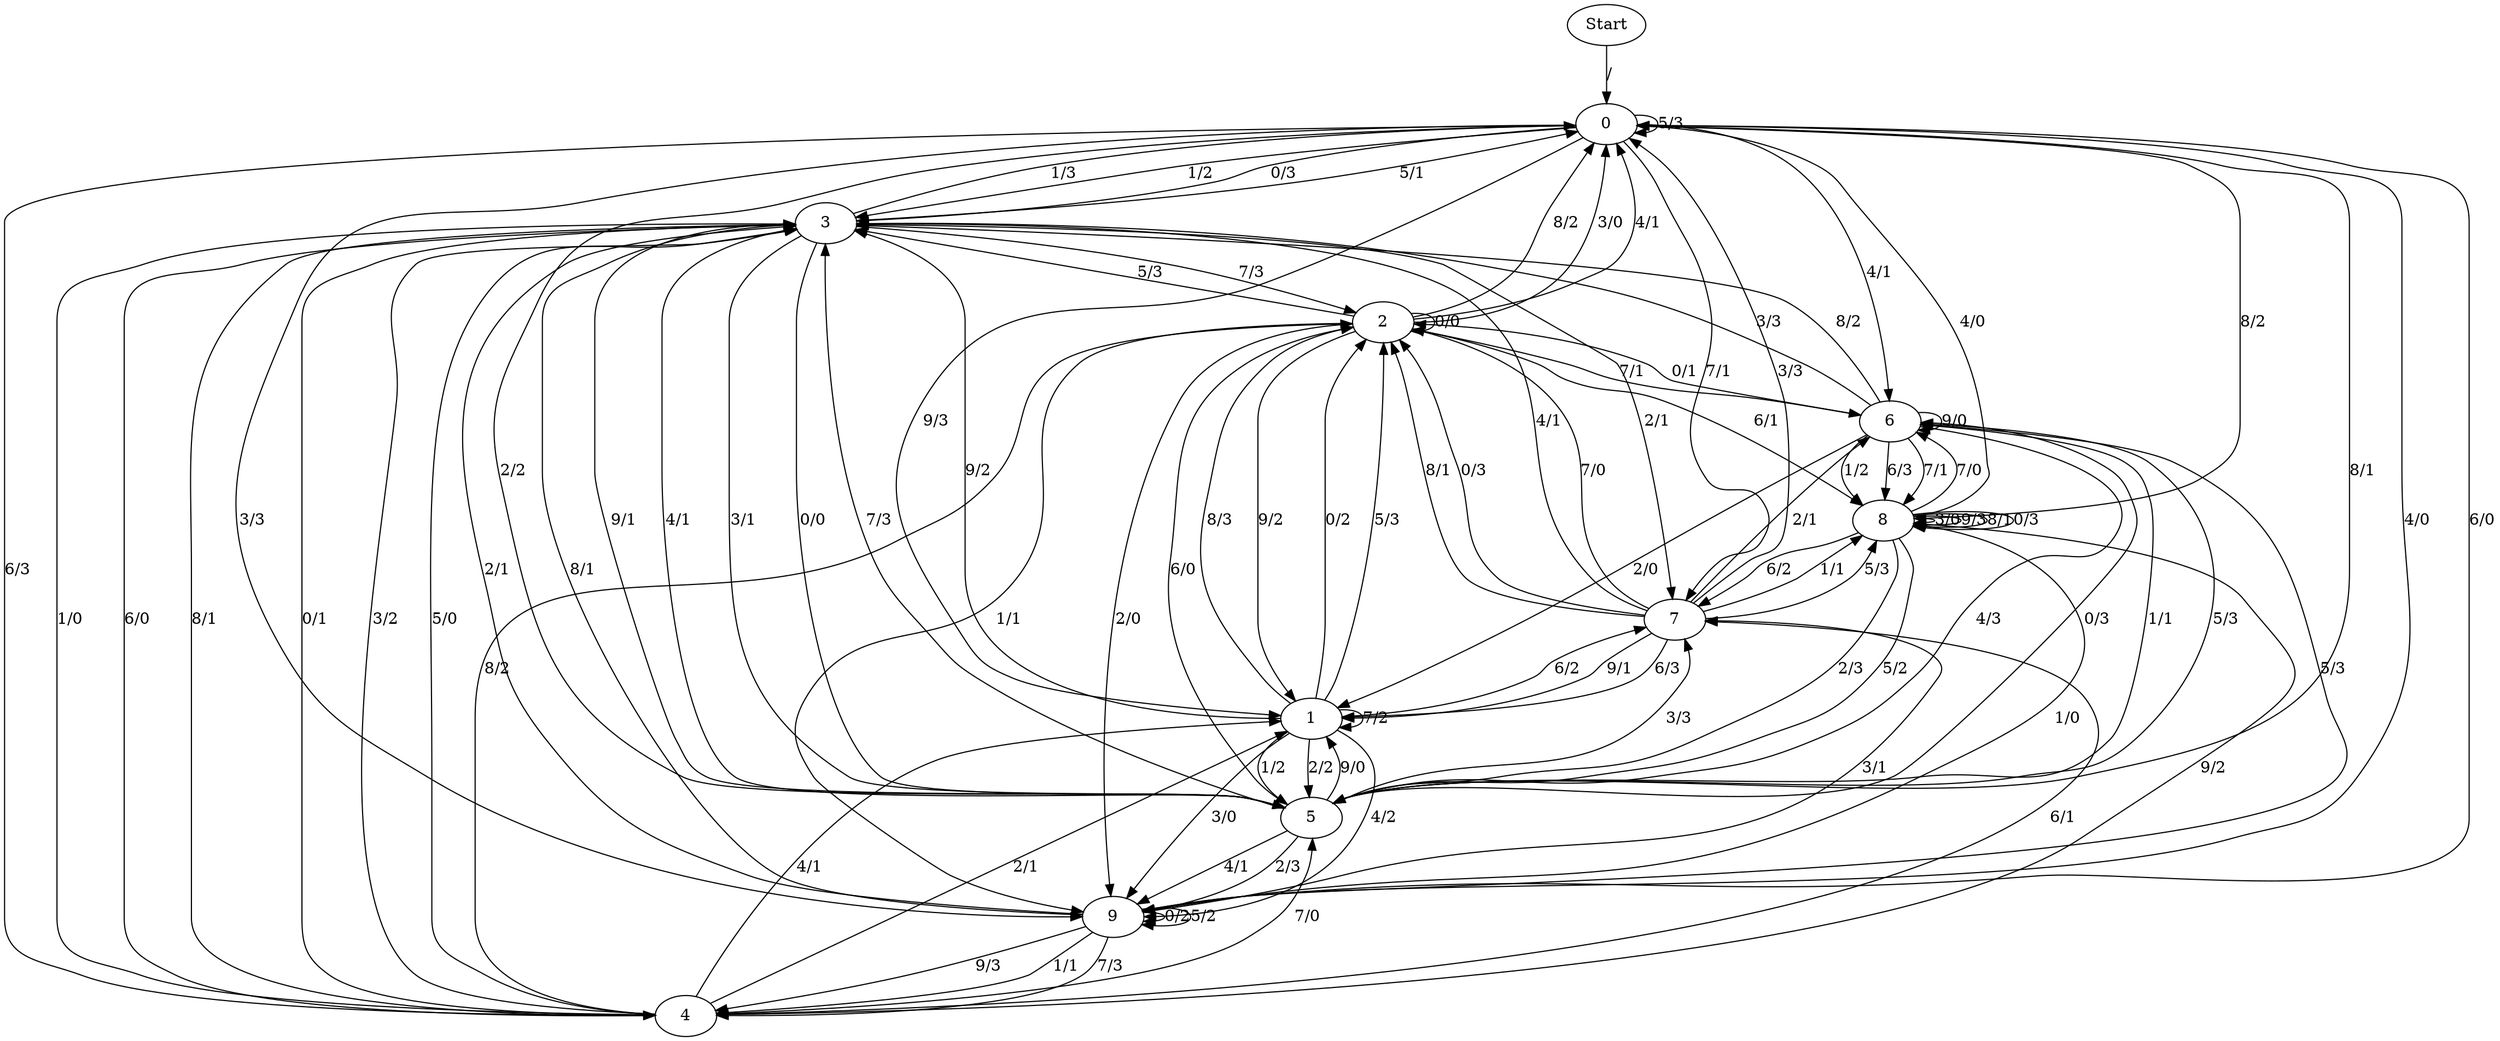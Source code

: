 digraph {
	Start -> 0 [label="/"]
	0 -> 3 [label="1/2"]
	0 -> 1 [label="9/3"]
	0 -> 3 [label="0/3"]
	0 -> 0 [label="5/3"]
	0 -> 9 [label="3/3"]
	0 -> 4 [label="6/3"]
	0 -> 5 [label="2/2"]
	0 -> 7 [label="7/1"]
	0 -> 8 [label="8/2"]
	0 -> 6 [label="4/1"]
	2 -> 2 [label="0/0"]
	2 -> 9 [label="1/1"]
	2 -> 8 [label="6/1"]
	2 -> 0 [label="3/0"]
	2 -> 3 [label="5/3"]
	2 -> 9 [label="2/0"]
	2 -> 1 [label="9/2"]
	2 -> 6 [label="7/1"]
	2 -> 0 [label="4/1"]
	2 -> 0 [label="8/2"]
	6 -> 3 [label="3/3"]
	6 -> 8 [label="7/1"]
	6 -> 9 [label="5/3"]
	6 -> 5 [label="4/3"]
	6 -> 3 [label="8/2"]
	6 -> 6 [label="9/0"]
	6 -> 8 [label="1/2"]
	6 -> 1 [label="2/0"]
	6 -> 2 [label="0/1"]
	6 -> 8 [label="6/3"]
	9 -> 7 [label="3/1"]
	9 -> 4 [label="1/1"]
	9 -> 0 [label="4/0"]
	9 -> 4 [label="7/3"]
	9 -> 0 [label="6/0"]
	9 -> 3 [label="8/1"]
	9 -> 9 [label="0/2"]
	9 -> 3 [label="2/1"]
	9 -> 9 [label="5/2"]
	9 -> 4 [label="9/3"]
	3 -> 5 [label="9/1"]
	3 -> 5 [label="4/1"]
	3 -> 7 [label="2/1"]
	3 -> 0 [label="5/1"]
	3 -> 4 [label="6/0"]
	3 -> 5 [label="3/1"]
	3 -> 4 [label="8/1"]
	3 -> 2 [label="7/3"]
	3 -> 0 [label="1/3"]
	3 -> 5 [label="0/0"]
	5 -> 9 [label="4/1"]
	5 -> 9 [label="2/3"]
	5 -> 6 [label="0/3"]
	5 -> 6 [label="1/1"]
	5 -> 3 [label="7/3"]
	5 -> 7 [label="3/3"]
	5 -> 1 [label="9/0"]
	5 -> 2 [label="6/0"]
	5 -> 0 [label="8/1"]
	5 -> 6 [label="5/3"]
	7 -> 2 [label="8/1"]
	7 -> 2 [label="0/3"]
	7 -> 2 [label="7/0"]
	7 -> 3 [label="4/1"]
	7 -> 8 [label="1/1"]
	7 -> 6 [label="2/1"]
	7 -> 0 [label="3/3"]
	7 -> 8 [label="5/3"]
	7 -> 1 [label="6/3"]
	7 -> 1 [label="9/1"]
	8 -> 5 [label="2/3"]
	8 -> 0 [label="4/0"]
	8 -> 5 [label="5/2"]
	8 -> 8 [label="3/0"]
	8 -> 7 [label="6/2"]
	8 -> 9 [label="1/0"]
	8 -> 8 [label="9/3"]
	8 -> 8 [label="8/1"]
	8 -> 8 [label="0/3"]
	8 -> 6 [label="7/0"]
	4 -> 8 [label="9/2"]
	4 -> 3 [label="0/1"]
	4 -> 3 [label="3/2"]
	4 -> 5 [label="7/0"]
	4 -> 1 [label="4/1"]
	4 -> 3 [label="5/0"]
	4 -> 3 [label="1/0"]
	4 -> 7 [label="6/1"]
	4 -> 2 [label="8/2"]
	4 -> 1 [label="2/1"]
	1 -> 2 [label="0/2"]
	1 -> 5 [label="1/2"]
	1 -> 2 [label="5/3"]
	1 -> 1 [label="7/2"]
	1 -> 9 [label="4/2"]
	1 -> 5 [label="2/2"]
	1 -> 2 [label="8/3"]
	1 -> 3 [label="9/2"]
	1 -> 9 [label="3/0"]
	1 -> 7 [label="6/2"]
}